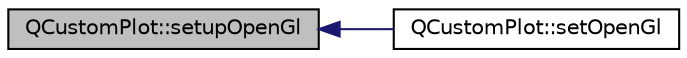 digraph "QCustomPlot::setupOpenGl"
{
  edge [fontname="Helvetica",fontsize="10",labelfontname="Helvetica",labelfontsize="10"];
  node [fontname="Helvetica",fontsize="10",shape=record];
  rankdir="LR";
  Node1412 [label="QCustomPlot::setupOpenGl",height=0.2,width=0.4,color="black", fillcolor="grey75", style="filled", fontcolor="black"];
  Node1412 -> Node1413 [dir="back",color="midnightblue",fontsize="10",style="solid",fontname="Helvetica"];
  Node1413 [label="QCustomPlot::setOpenGl",height=0.2,width=0.4,color="black", fillcolor="white", style="filled",URL="$class_q_custom_plot.html#a7db1adc09016329f3aef7c60da935789"];
}
